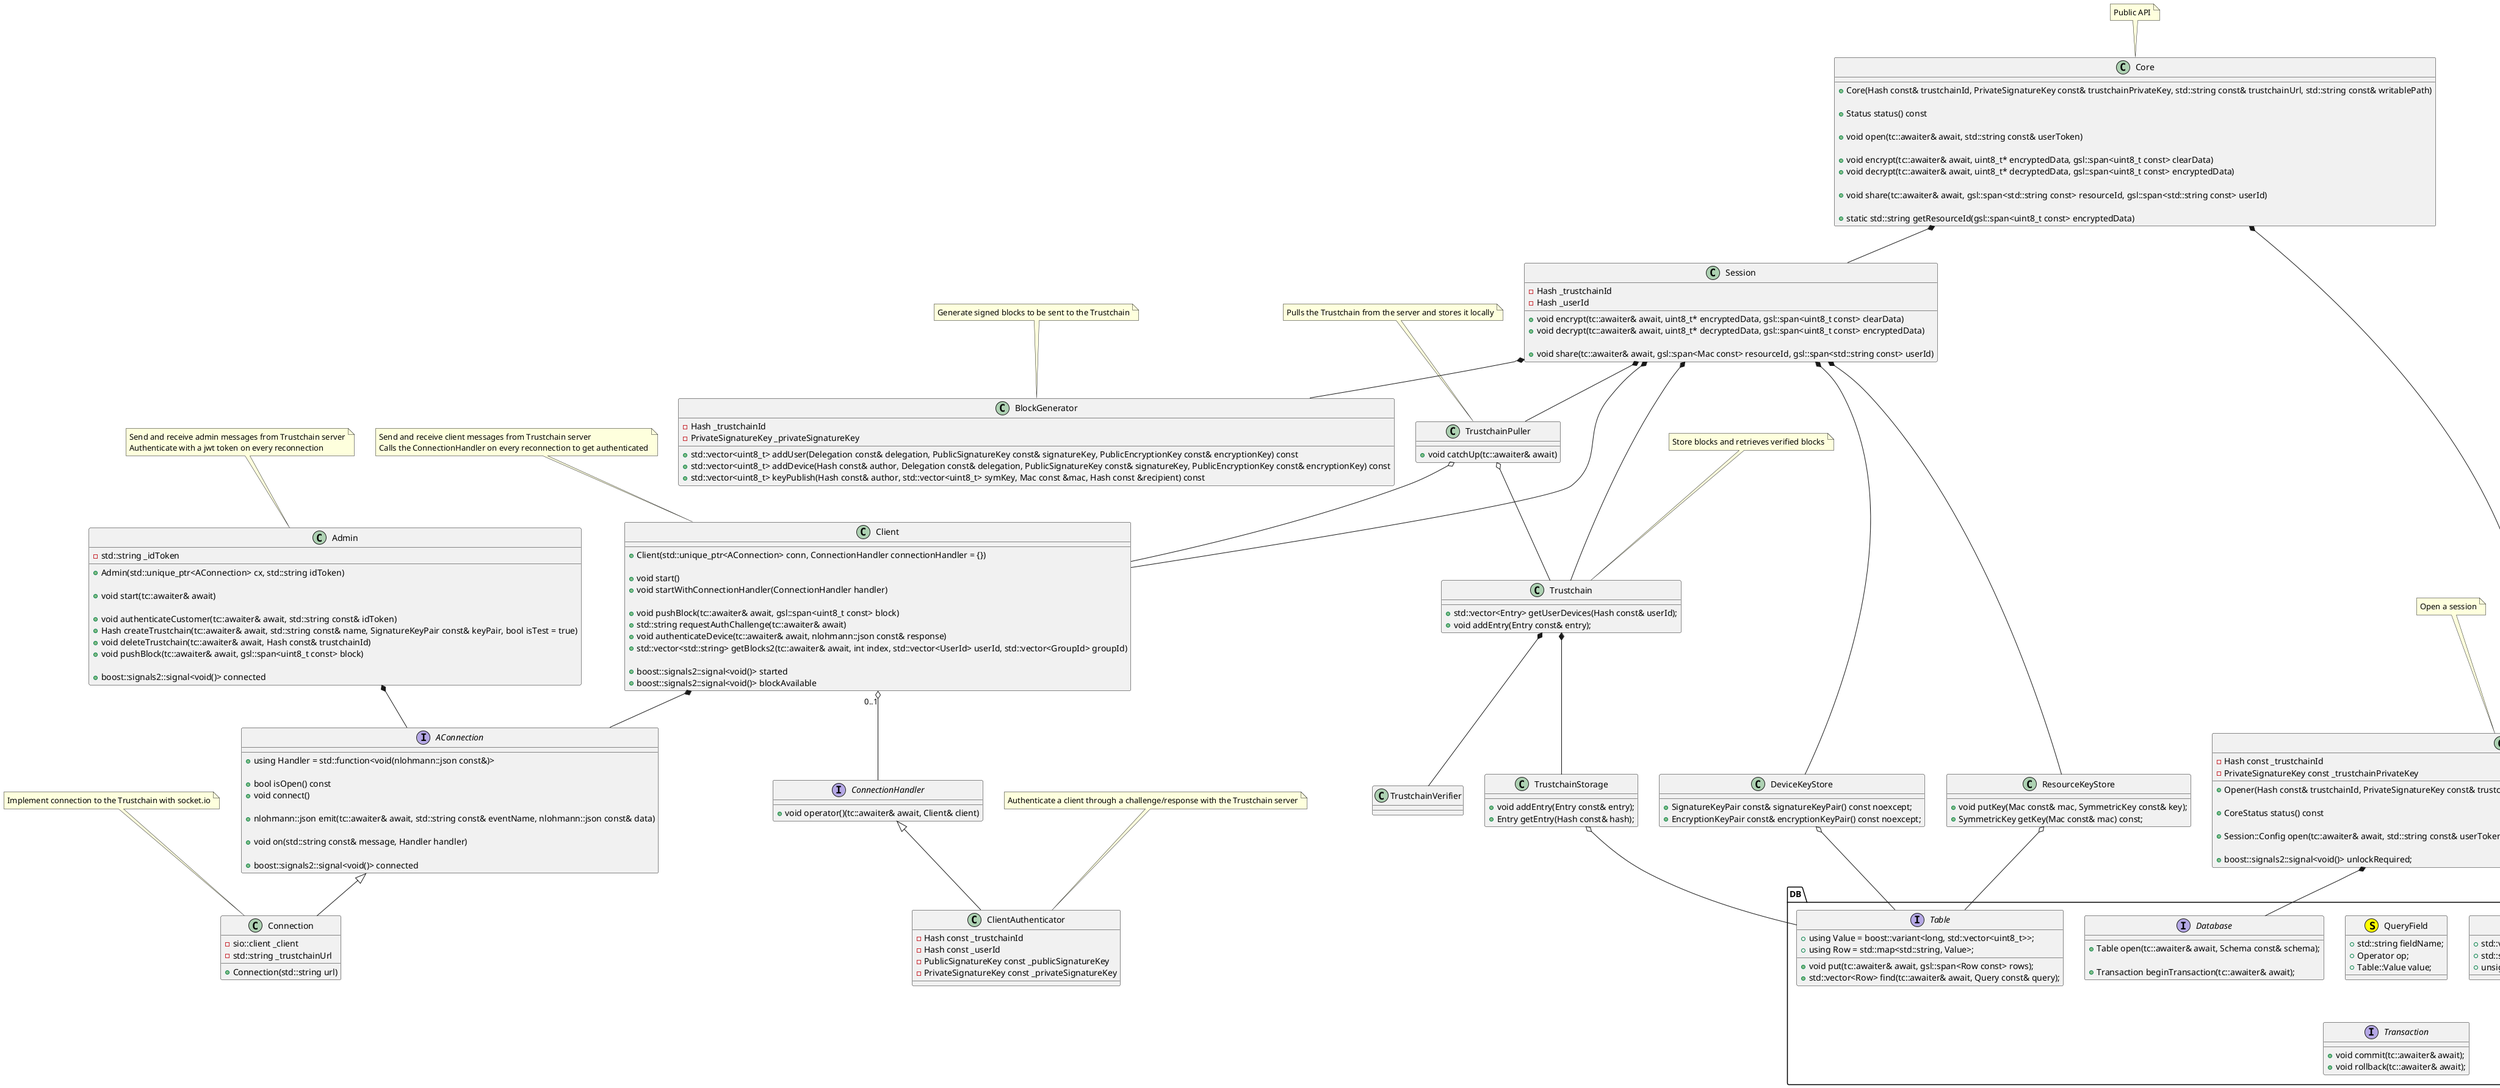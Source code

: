 @startuml

set namespaceSeparator ::

class Core {
  +Core(Hash const& trustchainId, PrivateSignatureKey const& trustchainPrivateKey, std::string const& trustchainUrl, std::string const& writablePath)

  +Status status() const

  +void open(tc::awaiter& await, std::string const& userToken)

  +void encrypt(tc::awaiter& await, uint8_t* encryptedData, gsl::span<uint8_t const> clearData)
  +void decrypt(tc::awaiter& await, uint8_t* decryptedData, gsl::span<uint8_t const> encryptedData)

  +void share(tc::awaiter& await, gsl::span<std::string const> resourceId, gsl::span<std::string const> userId)

  +static std::string getResourceId(gsl::span<uint8_t const> encryptedData)
}

note top of Core
  Public API
end note

class Opener {
  -Hash const _trustchainId
  -PrivateSignatureKey const _trustchainPrivateKey

  +Opener(Hash const& trustchainId, PrivateSignatureKey const& trustchainPrivateKey, std::string const& trustchainUrl, std::string const& writablePath)

  +CoreStatus status() const

  +Session::Config open(tc::awaiter& await, std::string const& userToken);

  +boost::signals2::signal<void()> unlockRequired;
}

note top of Opener
  Open a session
end note

class Session {
  -Hash _trustchainId
  -Hash _userId

  +void encrypt(tc::awaiter& await, uint8_t* encryptedData, gsl::span<uint8_t const> clearData)
  +void decrypt(tc::awaiter& await, uint8_t* decryptedData, gsl::span<uint8_t const> encryptedData)

  +void share(tc::awaiter& await, gsl::span<Mac const> resourceId, gsl::span<std::string const> userId)
}

class Trustchain {
  +std::vector<Entry> getUserDevices(Hash const& userId);
  +void addEntry(Entry const& entry);
}
note top of Trustchain
  Store blocks and retrieves verified blocks
end note
class TrustchainStorage {
  +void addEntry(Entry const& entry);
  +Entry getEntry(Hash const& hash);
}
class TrustchainVerifier
class DeviceKeyStore {
  +SignatureKeyPair const& signatureKeyPair() const noexcept;
  +EncryptionKeyPair const& encryptionKeyPair() const noexcept;
}
class ResourceKeyStore {
  +void putKey(Mac const& mac, SymmetricKey const& key);
  +SymmetricKey getKey(Mac const& mac) const;
}

class Client {
  +Client(std::unique_ptr<AConnection> conn, ConnectionHandler connectionHandler = {})

  +void start()
  +void startWithConnectionHandler(ConnectionHandler handler)

  +void pushBlock(tc::awaiter& await, gsl::span<uint8_t const> block)
  +std::string requestAuthChallenge(tc::awaiter& await)
  +void authenticateDevice(tc::awaiter& await, nlohmann::json const& response)
  +std::vector<std::string> getBlocks2(tc::awaiter& await, int index, std::vector<UserId> userId, std::vector<GroupId> groupId)

  +boost::signals2::signal<void()> started
  +boost::signals2::signal<void()> blockAvailable
}
note top of Client
  Send and receive client messages from Trustchain server
  Calls the ConnectionHandler on every reconnection to get authenticated
end note

class Admin {
  -std::string _idToken

  +Admin(std::unique_ptr<AConnection> cx, std::string idToken)

  +void start(tc::awaiter& await)

  +void authenticateCustomer(tc::awaiter& await, std::string const& idToken)
  +Hash createTrustchain(tc::awaiter& await, std::string const& name, SignatureKeyPair const& keyPair, bool isTest = true)
  +void deleteTrustchain(tc::awaiter& await, Hash const& trustchainId)
  +void pushBlock(tc::awaiter& await, gsl::span<uint8_t const> block)

  +boost::signals2::signal<void()> connected
}
note top of Admin
  Send and receive admin messages from Trustchain server
  Authenticate with a jwt token on every reconnection
end note

interface AConnection {
  +using Handler = std::function<void(nlohmann::json const&)>

  +bool isOpen() const
  +void connect()

  +nlohmann::json emit(tc::awaiter& await, std::string const& eventName, nlohmann::json const& data)

  +void on(std::string const& message, Handler handler)

  +boost::signals2::signal<void()> connected
}
class Connection {
  -sio::client _client
  -std::string _trustchainUrl

  +Connection(std::string url)
}
note top of Connection
  Implement connection to the Trustchain with socket.io
end note

class BlockGenerator {
  -Hash _trustchainId
  -PrivateSignatureKey _privateSignatureKey

  +std::vector<uint8_t> addUser(Delegation const& delegation, PublicSignatureKey const& signatureKey, PublicEncryptionKey const& encryptionKey) const
  +std::vector<uint8_t> addDevice(Hash const& author, Delegation const& delegation, PublicSignatureKey const& signatureKey, PublicEncryptionKey const& encryptionKey) const
  +std::vector<uint8_t> keyPublish(Hash const& author, std::vector<uint8_t> symKey, Mac const &mac, Hash const &recipient) const
}
note top of BlockGenerator
  Generate signed blocks to be sent to the Trustchain
end note

class TrustchainPuller {
  +void catchUp(tc::awaiter& await)
}
note top of TrustchainPuller
  Pulls the Trustchain from the server and stores it locally
end note

interface ConnectionHandler {
  +void operator()(tc::awaiter& await, Client& client)
}
class ClientAuthenticator {
  -Hash const _trustchainId
  -Hash const _userId
  -PublicSignatureKey const _publicSignatureKey
  -PrivateSignatureKey const _privateSignatureKey
}
note top of ClientAuthenticator
  Authenticate a client through a challenge/response with the Trustchain server
end note

namespace DB {
  class QueryField << (S,yellow) >> {
    +std::string fieldName;
    +Operator op;
    +Table::Value value;
  }

  class Query << (S,yellow) >> {
    +std::vector<QueryField> selector;
    +std::string sortBy;
    +unsigned long limit;
  }

  interface Transaction {
    +void commit(tc::awaiter& await);
    +void rollback(tc::awaiter& await);
  }

  interface Table {
    +using Value = boost::variant<long, std::vector<uint8_t>>;
    +using Row = std::map<std::string, Value>;

    +void put(tc::awaiter& await, gsl::span<Row const> rows);
    +std::vector<Row> find(tc::awaiter& await, Query const& query);
  }

  interface Database {
    +Table open(tc::awaiter& await, Schema const& schema);

    +Transaction beginTransaction(tc::awaiter& await);
  }
}

Core *-- Opener
Core *-- Session
Opener *-- DB::Database
Session *-- Trustchain
Trustchain *-- TrustchainStorage
Trustchain *-- TrustchainVerifier
Session *-- DeviceKeyStore
Session *-- ResourceKeyStore
Session *-- Client
Session *-- TrustchainPuller
Session *-- BlockGenerator
Client "0..1" o-- ConnectionHandler
Client *-- AConnection
Admin *-- AConnection
TrustchainPuller o-- Client
TrustchainPuller o-- Trustchain

TrustchainStorage o-- DB::Table
DeviceKeyStore o-- DB::Table
ResourceKeyStore o-- DB::Table

ConnectionHandler <|-- ClientAuthenticator
AConnection <|-- Connection

@enduml
